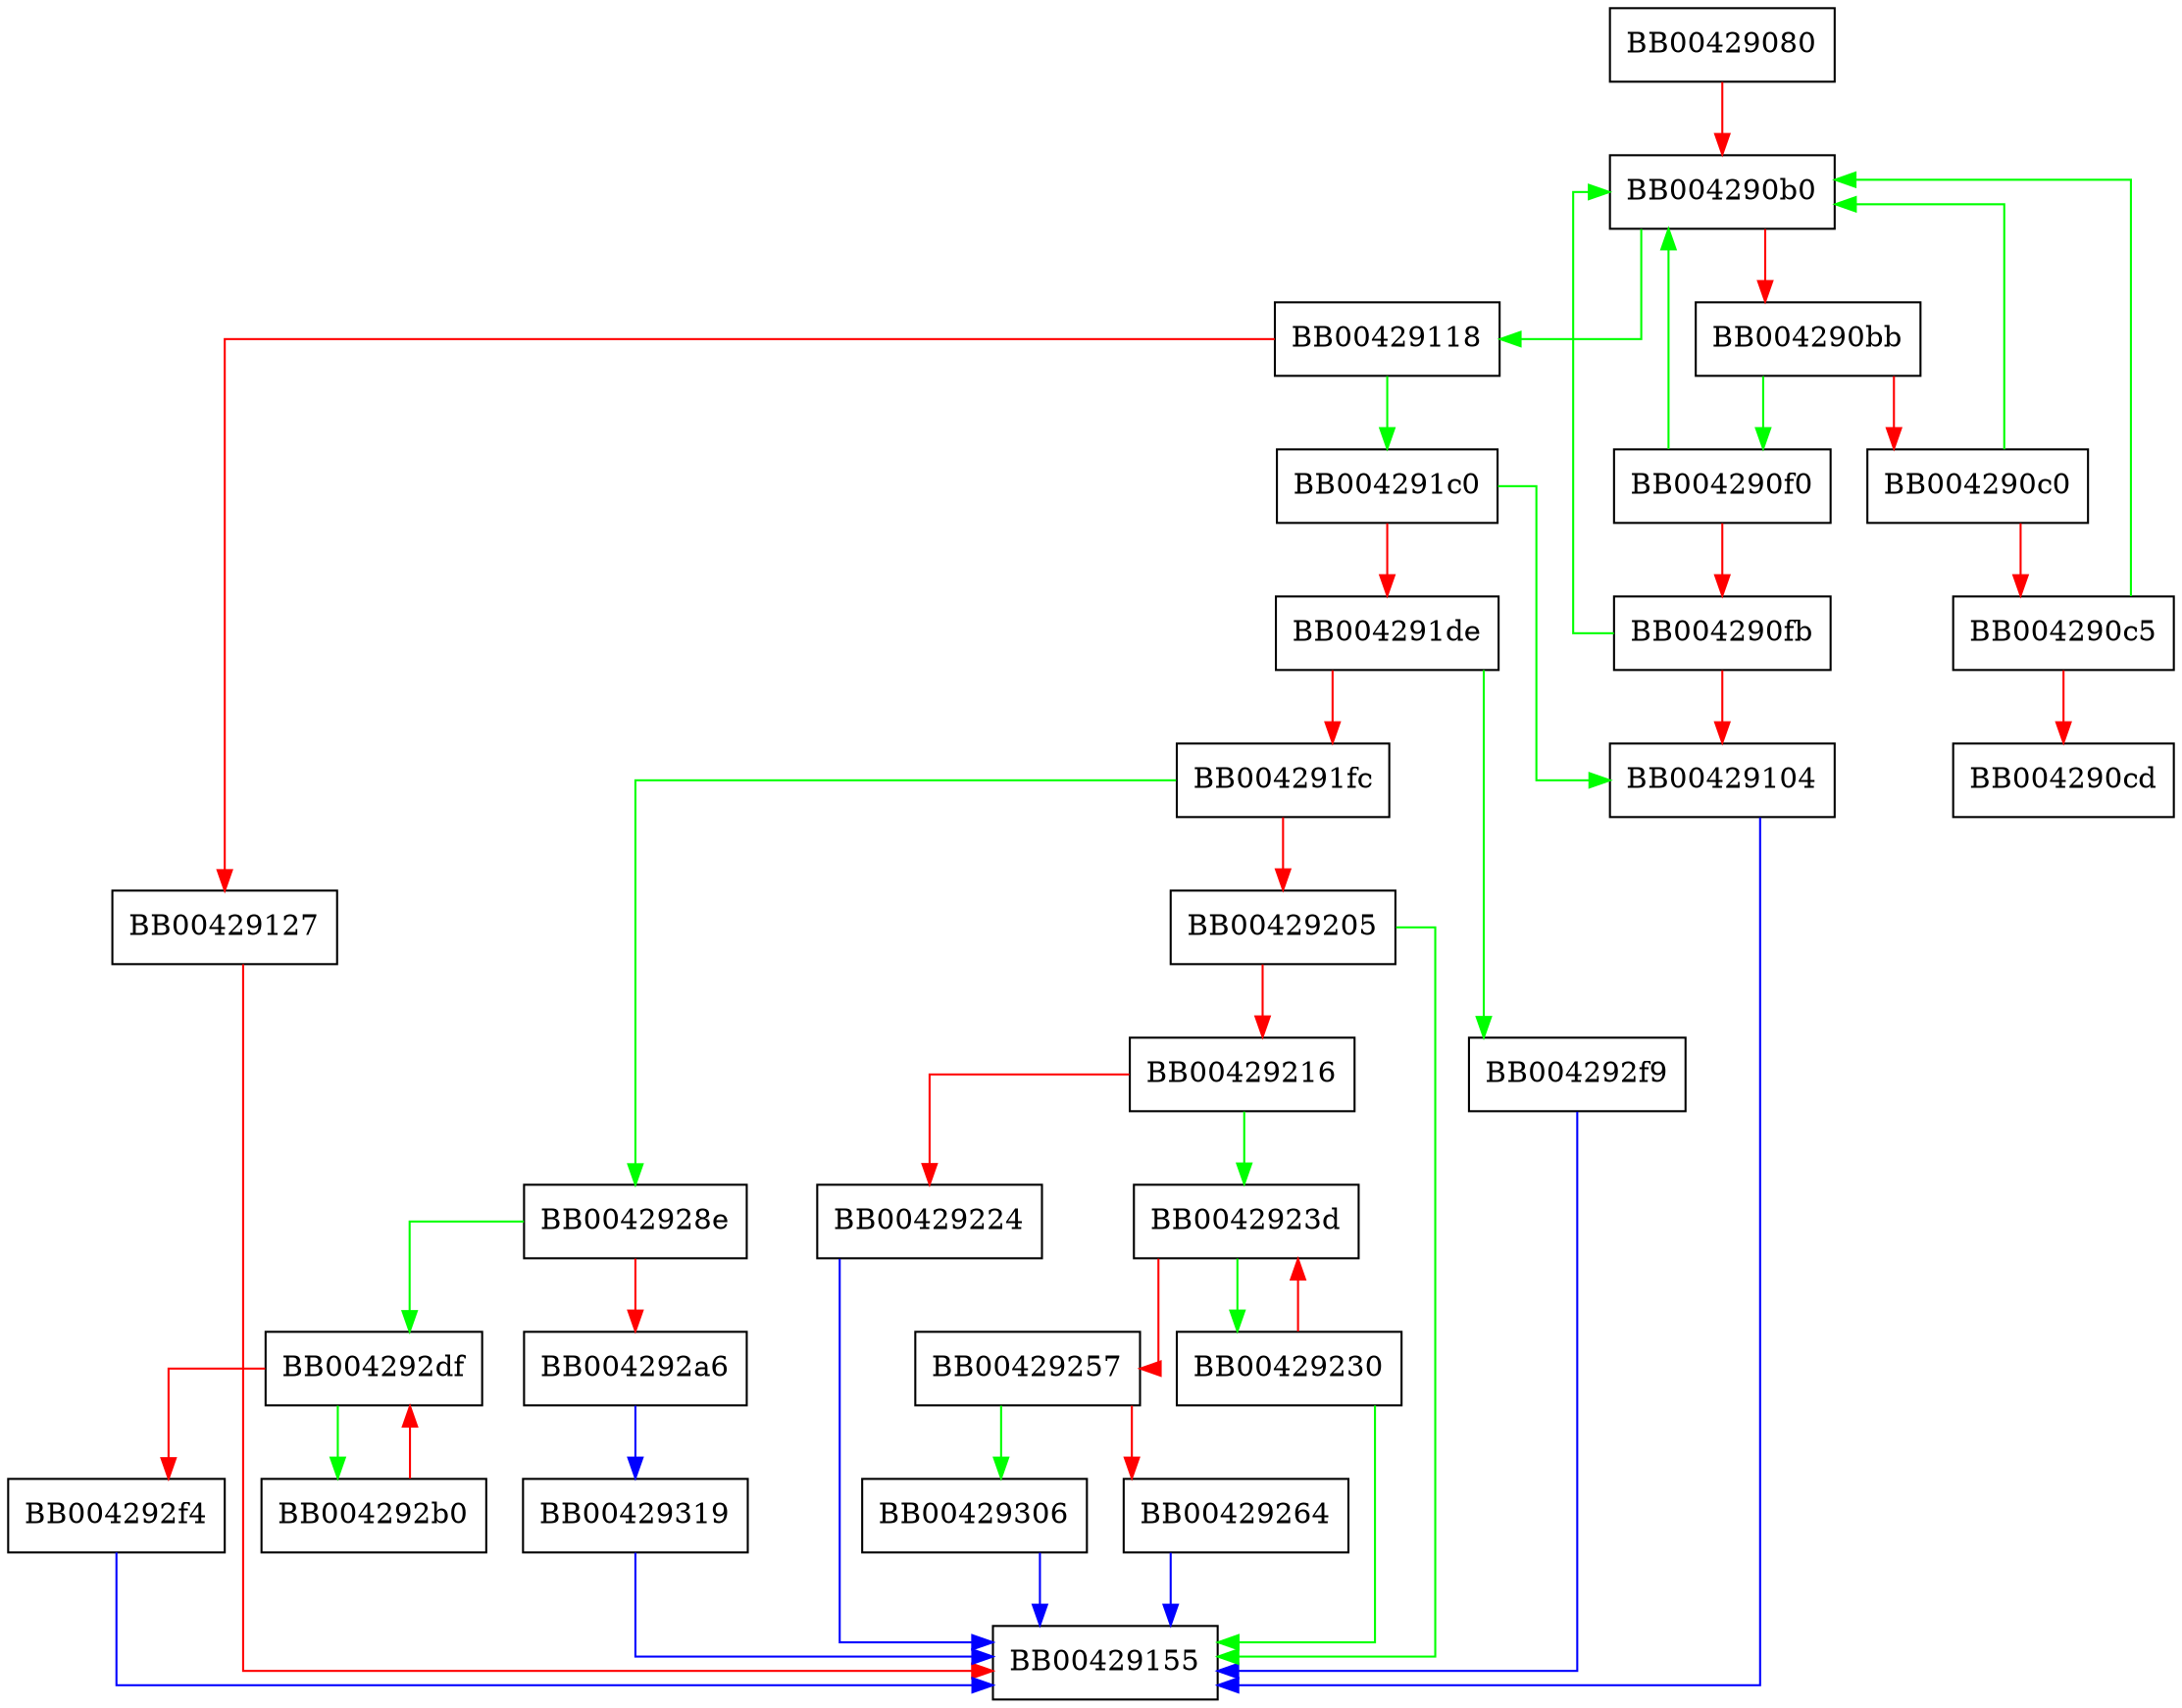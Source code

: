 digraph nseq_main {
  node [shape="box"];
  graph [splines=ortho];
  BB00429080 -> BB004290b0 [color="red"];
  BB004290b0 -> BB00429118 [color="green"];
  BB004290b0 -> BB004290bb [color="red"];
  BB004290bb -> BB004290f0 [color="green"];
  BB004290bb -> BB004290c0 [color="red"];
  BB004290c0 -> BB004290b0 [color="green"];
  BB004290c0 -> BB004290c5 [color="red"];
  BB004290c5 -> BB004290b0 [color="green"];
  BB004290c5 -> BB004290cd [color="red"];
  BB004290f0 -> BB004290b0 [color="green"];
  BB004290f0 -> BB004290fb [color="red"];
  BB004290fb -> BB004290b0 [color="green"];
  BB004290fb -> BB00429104 [color="red"];
  BB00429104 -> BB00429155 [color="blue"];
  BB00429118 -> BB004291c0 [color="green"];
  BB00429118 -> BB00429127 [color="red"];
  BB00429127 -> BB00429155 [color="red"];
  BB004291c0 -> BB00429104 [color="green"];
  BB004291c0 -> BB004291de [color="red"];
  BB004291de -> BB004292f9 [color="green"];
  BB004291de -> BB004291fc [color="red"];
  BB004291fc -> BB0042928e [color="green"];
  BB004291fc -> BB00429205 [color="red"];
  BB00429205 -> BB00429155 [color="green"];
  BB00429205 -> BB00429216 [color="red"];
  BB00429216 -> BB0042923d [color="green"];
  BB00429216 -> BB00429224 [color="red"];
  BB00429224 -> BB00429155 [color="blue"];
  BB00429230 -> BB00429155 [color="green"];
  BB00429230 -> BB0042923d [color="red"];
  BB0042923d -> BB00429230 [color="green"];
  BB0042923d -> BB00429257 [color="red"];
  BB00429257 -> BB00429306 [color="green"];
  BB00429257 -> BB00429264 [color="red"];
  BB00429264 -> BB00429155 [color="blue"];
  BB0042928e -> BB004292df [color="green"];
  BB0042928e -> BB004292a6 [color="red"];
  BB004292a6 -> BB00429319 [color="blue"];
  BB004292b0 -> BB004292df [color="red"];
  BB004292df -> BB004292b0 [color="green"];
  BB004292df -> BB004292f4 [color="red"];
  BB004292f4 -> BB00429155 [color="blue"];
  BB004292f9 -> BB00429155 [color="blue"];
  BB00429306 -> BB00429155 [color="blue"];
  BB00429319 -> BB00429155 [color="blue"];
}
